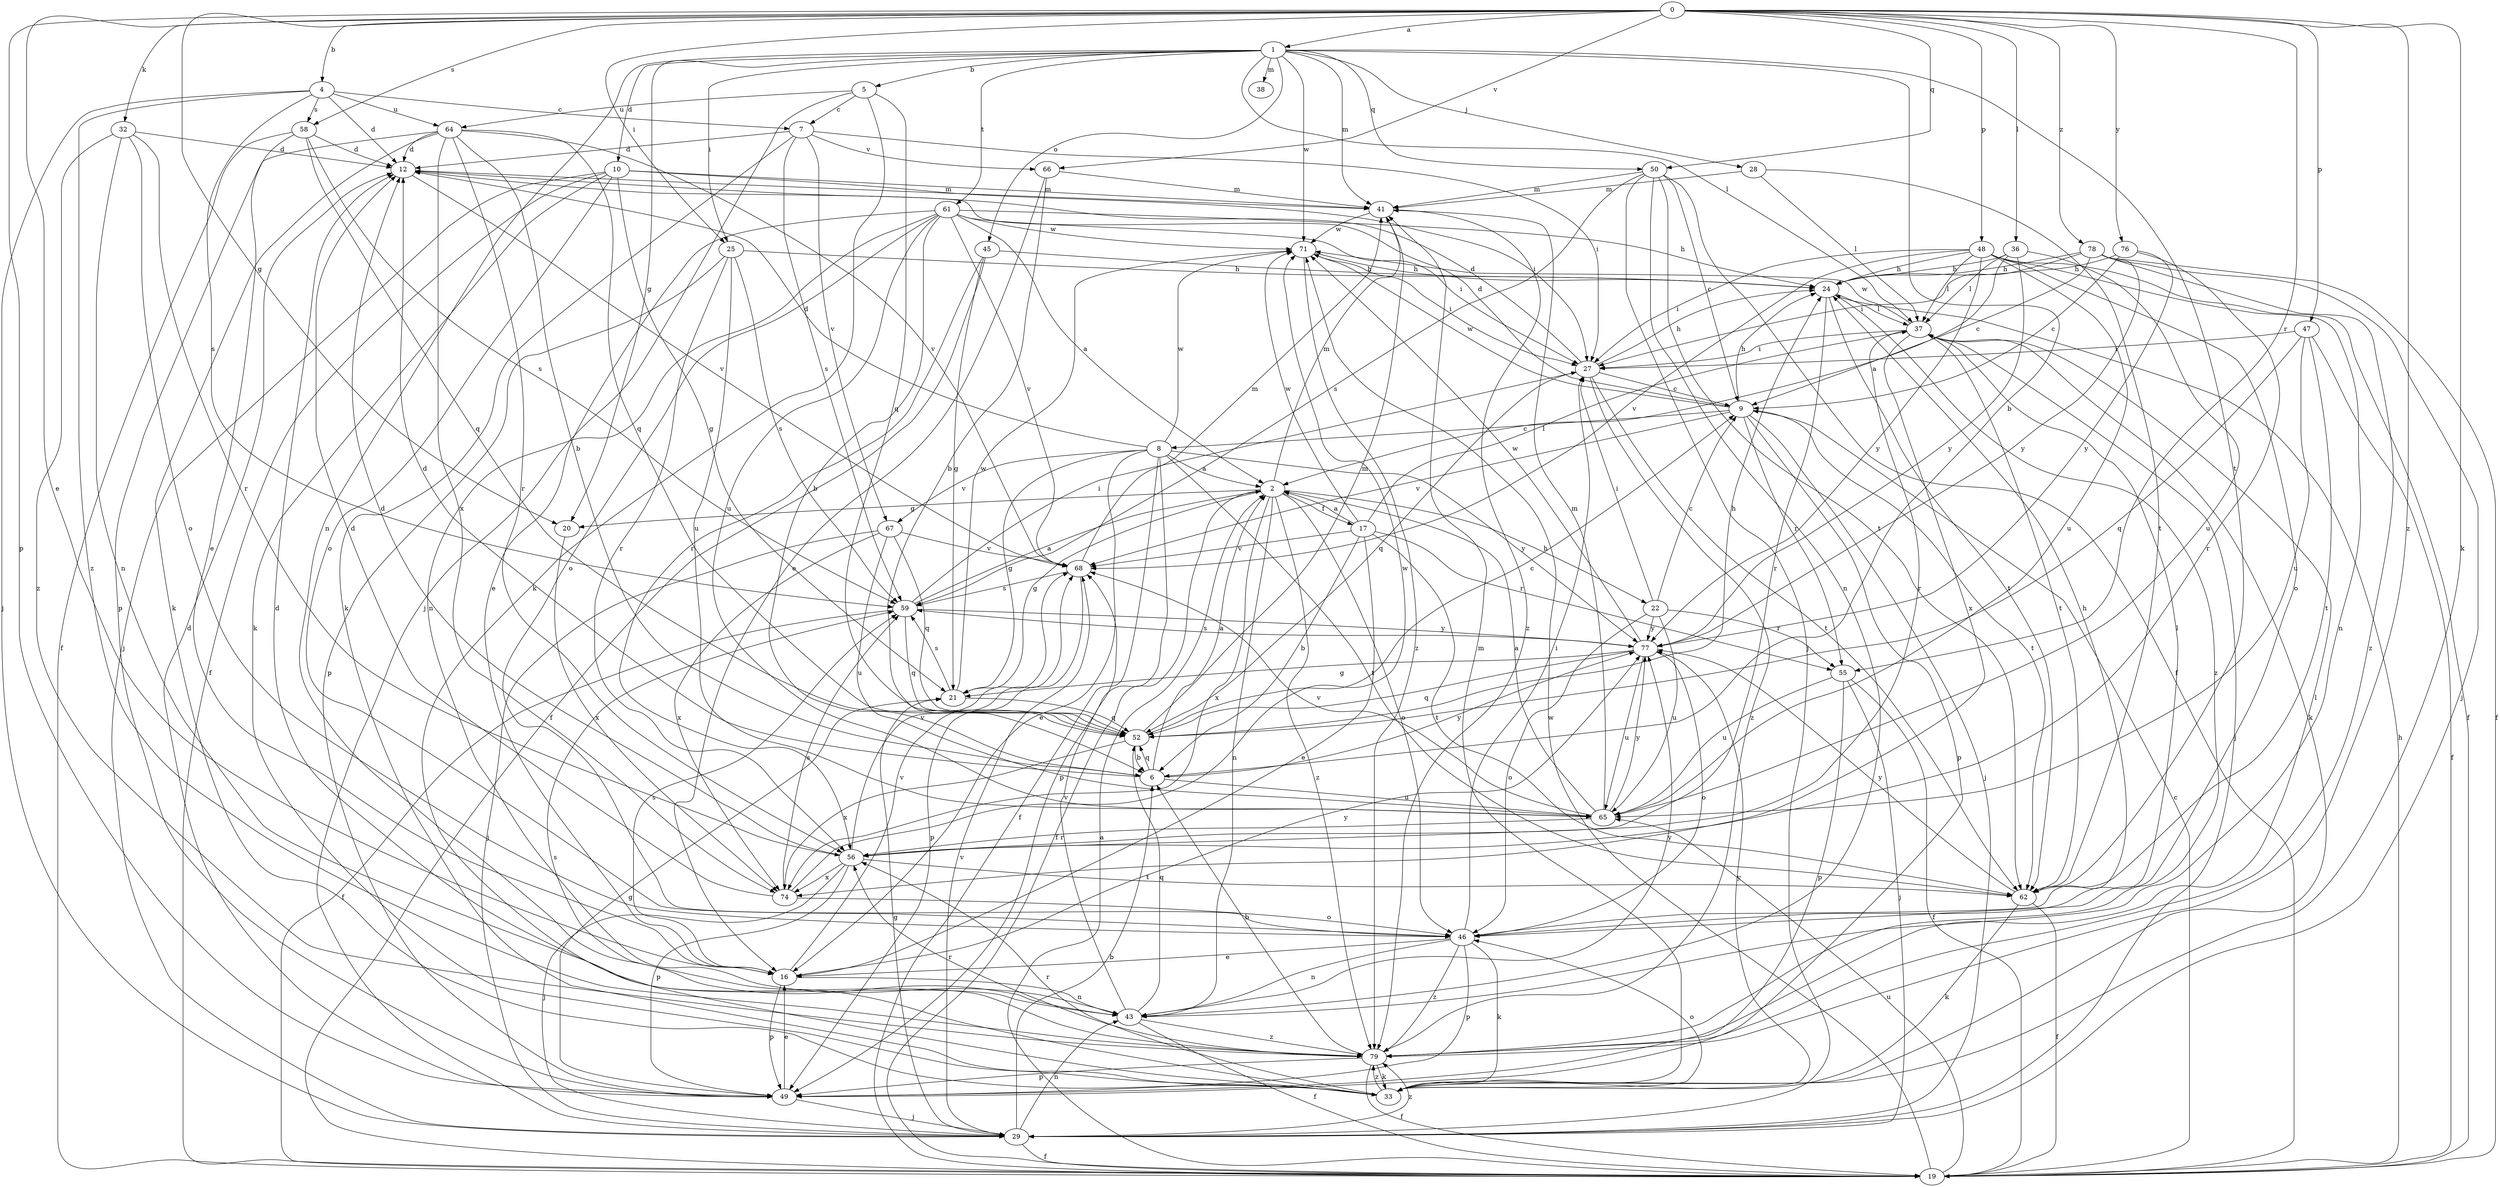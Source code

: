 strict digraph  {
0;
1;
2;
4;
5;
6;
7;
8;
9;
10;
12;
16;
17;
19;
20;
21;
22;
24;
25;
27;
28;
29;
32;
33;
36;
37;
38;
41;
43;
45;
46;
47;
48;
49;
50;
52;
55;
56;
58;
59;
61;
62;
64;
65;
66;
67;
68;
71;
74;
76;
77;
78;
79;
0 -> 1  [label=a];
0 -> 4  [label=b];
0 -> 16  [label=e];
0 -> 20  [label=g];
0 -> 25  [label=i];
0 -> 32  [label=k];
0 -> 33  [label=k];
0 -> 36  [label=l];
0 -> 47  [label=p];
0 -> 48  [label=p];
0 -> 49  [label=p];
0 -> 50  [label=q];
0 -> 55  [label=r];
0 -> 58  [label=s];
0 -> 66  [label=v];
0 -> 76  [label=y];
0 -> 78  [label=z];
0 -> 79  [label=z];
1 -> 5  [label=b];
1 -> 6  [label=b];
1 -> 10  [label=d];
1 -> 20  [label=g];
1 -> 25  [label=i];
1 -> 28  [label=j];
1 -> 37  [label=l];
1 -> 38  [label=m];
1 -> 41  [label=m];
1 -> 43  [label=n];
1 -> 45  [label=o];
1 -> 50  [label=q];
1 -> 61  [label=t];
1 -> 62  [label=t];
1 -> 71  [label=w];
2 -> 17  [label=f];
2 -> 19  [label=f];
2 -> 20  [label=g];
2 -> 21  [label=g];
2 -> 22  [label=h];
2 -> 41  [label=m];
2 -> 43  [label=n];
2 -> 46  [label=o];
2 -> 74  [label=x];
2 -> 79  [label=z];
4 -> 7  [label=c];
4 -> 12  [label=d];
4 -> 29  [label=j];
4 -> 58  [label=s];
4 -> 59  [label=s];
4 -> 64  [label=u];
4 -> 79  [label=z];
5 -> 7  [label=c];
5 -> 29  [label=j];
5 -> 33  [label=k];
5 -> 52  [label=q];
5 -> 64  [label=u];
6 -> 2  [label=a];
6 -> 12  [label=d];
6 -> 52  [label=q];
6 -> 65  [label=u];
6 -> 77  [label=y];
7 -> 12  [label=d];
7 -> 27  [label=i];
7 -> 33  [label=k];
7 -> 59  [label=s];
7 -> 66  [label=v];
7 -> 67  [label=v];
8 -> 2  [label=a];
8 -> 12  [label=d];
8 -> 16  [label=e];
8 -> 19  [label=f];
8 -> 21  [label=g];
8 -> 49  [label=p];
8 -> 62  [label=t];
8 -> 67  [label=v];
8 -> 71  [label=w];
8 -> 77  [label=y];
9 -> 8  [label=c];
9 -> 12  [label=d];
9 -> 24  [label=h];
9 -> 29  [label=j];
9 -> 49  [label=p];
9 -> 55  [label=r];
9 -> 62  [label=t];
9 -> 68  [label=v];
9 -> 71  [label=w];
10 -> 19  [label=f];
10 -> 21  [label=g];
10 -> 27  [label=i];
10 -> 29  [label=j];
10 -> 33  [label=k];
10 -> 41  [label=m];
10 -> 46  [label=o];
12 -> 41  [label=m];
12 -> 68  [label=v];
16 -> 43  [label=n];
16 -> 49  [label=p];
16 -> 59  [label=s];
16 -> 68  [label=v];
16 -> 77  [label=y];
17 -> 2  [label=a];
17 -> 6  [label=b];
17 -> 16  [label=e];
17 -> 37  [label=l];
17 -> 55  [label=r];
17 -> 62  [label=t];
17 -> 68  [label=v];
17 -> 71  [label=w];
19 -> 2  [label=a];
19 -> 9  [label=c];
19 -> 24  [label=h];
19 -> 65  [label=u];
19 -> 71  [label=w];
20 -> 74  [label=x];
21 -> 52  [label=q];
21 -> 59  [label=s];
21 -> 71  [label=w];
22 -> 9  [label=c];
22 -> 27  [label=i];
22 -> 46  [label=o];
22 -> 55  [label=r];
22 -> 65  [label=u];
22 -> 77  [label=y];
24 -> 37  [label=l];
24 -> 56  [label=r];
24 -> 62  [label=t];
24 -> 79  [label=z];
25 -> 24  [label=h];
25 -> 49  [label=p];
25 -> 56  [label=r];
25 -> 59  [label=s];
25 -> 65  [label=u];
27 -> 9  [label=c];
27 -> 12  [label=d];
27 -> 24  [label=h];
27 -> 52  [label=q];
27 -> 62  [label=t];
27 -> 79  [label=z];
28 -> 37  [label=l];
28 -> 41  [label=m];
28 -> 62  [label=t];
29 -> 6  [label=b];
29 -> 19  [label=f];
29 -> 21  [label=g];
29 -> 43  [label=n];
29 -> 68  [label=v];
29 -> 79  [label=z];
32 -> 12  [label=d];
32 -> 43  [label=n];
32 -> 46  [label=o];
32 -> 56  [label=r];
32 -> 79  [label=z];
33 -> 41  [label=m];
33 -> 46  [label=o];
33 -> 56  [label=r];
33 -> 59  [label=s];
33 -> 77  [label=y];
33 -> 79  [label=z];
36 -> 2  [label=a];
36 -> 24  [label=h];
36 -> 37  [label=l];
36 -> 65  [label=u];
36 -> 77  [label=y];
37 -> 27  [label=i];
37 -> 29  [label=j];
37 -> 33  [label=k];
37 -> 56  [label=r];
37 -> 62  [label=t];
37 -> 71  [label=w];
37 -> 74  [label=x];
41 -> 71  [label=w];
41 -> 79  [label=z];
43 -> 19  [label=f];
43 -> 52  [label=q];
43 -> 68  [label=v];
43 -> 77  [label=y];
43 -> 79  [label=z];
45 -> 19  [label=f];
45 -> 21  [label=g];
45 -> 24  [label=h];
45 -> 56  [label=r];
46 -> 16  [label=e];
46 -> 24  [label=h];
46 -> 27  [label=i];
46 -> 33  [label=k];
46 -> 37  [label=l];
46 -> 43  [label=n];
46 -> 49  [label=p];
46 -> 79  [label=z];
47 -> 19  [label=f];
47 -> 27  [label=i];
47 -> 52  [label=q];
47 -> 62  [label=t];
47 -> 65  [label=u];
48 -> 19  [label=f];
48 -> 24  [label=h];
48 -> 27  [label=i];
48 -> 37  [label=l];
48 -> 43  [label=n];
48 -> 46  [label=o];
48 -> 65  [label=u];
48 -> 68  [label=v];
48 -> 77  [label=y];
49 -> 12  [label=d];
49 -> 16  [label=e];
49 -> 21  [label=g];
49 -> 29  [label=j];
50 -> 9  [label=c];
50 -> 19  [label=f];
50 -> 29  [label=j];
50 -> 41  [label=m];
50 -> 43  [label=n];
50 -> 59  [label=s];
50 -> 62  [label=t];
52 -> 6  [label=b];
52 -> 9  [label=c];
52 -> 24  [label=h];
52 -> 41  [label=m];
52 -> 74  [label=x];
55 -> 19  [label=f];
55 -> 29  [label=j];
55 -> 49  [label=p];
55 -> 65  [label=u];
56 -> 12  [label=d];
56 -> 29  [label=j];
56 -> 49  [label=p];
56 -> 62  [label=t];
56 -> 68  [label=v];
56 -> 74  [label=x];
58 -> 12  [label=d];
58 -> 16  [label=e];
58 -> 19  [label=f];
58 -> 52  [label=q];
58 -> 59  [label=s];
59 -> 2  [label=a];
59 -> 19  [label=f];
59 -> 27  [label=i];
59 -> 52  [label=q];
59 -> 77  [label=y];
61 -> 2  [label=a];
61 -> 6  [label=b];
61 -> 16  [label=e];
61 -> 24  [label=h];
61 -> 27  [label=i];
61 -> 43  [label=n];
61 -> 46  [label=o];
61 -> 65  [label=u];
61 -> 68  [label=v];
61 -> 71  [label=w];
62 -> 19  [label=f];
62 -> 33  [label=k];
62 -> 77  [label=y];
64 -> 6  [label=b];
64 -> 12  [label=d];
64 -> 33  [label=k];
64 -> 49  [label=p];
64 -> 52  [label=q];
64 -> 56  [label=r];
64 -> 68  [label=v];
64 -> 74  [label=x];
65 -> 2  [label=a];
65 -> 41  [label=m];
65 -> 56  [label=r];
65 -> 68  [label=v];
65 -> 77  [label=y];
66 -> 6  [label=b];
66 -> 16  [label=e];
66 -> 41  [label=m];
67 -> 29  [label=j];
67 -> 52  [label=q];
67 -> 65  [label=u];
67 -> 68  [label=v];
67 -> 74  [label=x];
68 -> 41  [label=m];
68 -> 49  [label=p];
68 -> 59  [label=s];
71 -> 24  [label=h];
71 -> 27  [label=i];
71 -> 79  [label=z];
74 -> 12  [label=d];
74 -> 46  [label=o];
74 -> 59  [label=s];
74 -> 71  [label=w];
76 -> 9  [label=c];
76 -> 24  [label=h];
76 -> 56  [label=r];
76 -> 77  [label=y];
77 -> 21  [label=g];
77 -> 46  [label=o];
77 -> 52  [label=q];
77 -> 59  [label=s];
77 -> 65  [label=u];
77 -> 71  [label=w];
78 -> 9  [label=c];
78 -> 19  [label=f];
78 -> 24  [label=h];
78 -> 27  [label=i];
78 -> 29  [label=j];
78 -> 77  [label=y];
78 -> 79  [label=z];
79 -> 6  [label=b];
79 -> 12  [label=d];
79 -> 19  [label=f];
79 -> 33  [label=k];
79 -> 37  [label=l];
79 -> 49  [label=p];
79 -> 56  [label=r];
}
